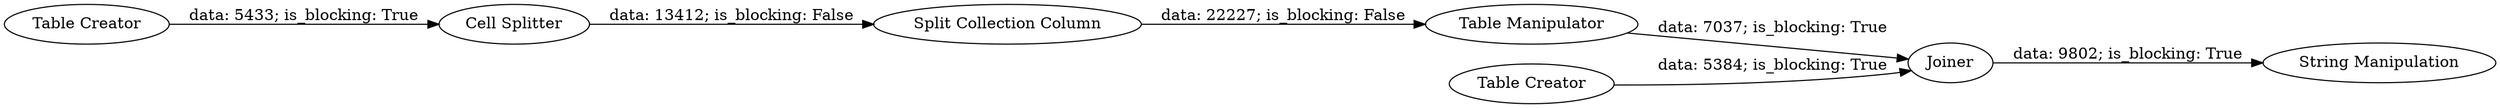 digraph {
	"5538969665476427899_6" [label=Joiner]
	"5538969665476427899_3" [label="Cell Splitter"]
	"5538969665476427899_5" [label="Table Manipulator"]
	"5538969665476427899_4" [label="Split Collection Column"]
	"5538969665476427899_2" [label="Table Creator"]
	"5538969665476427899_1" [label="Table Creator"]
	"5538969665476427899_7" [label="String Manipulation"]
	"5538969665476427899_6" -> "5538969665476427899_7" [label="data: 9802; is_blocking: True"]
	"5538969665476427899_5" -> "5538969665476427899_6" [label="data: 7037; is_blocking: True"]
	"5538969665476427899_3" -> "5538969665476427899_4" [label="data: 13412; is_blocking: False"]
	"5538969665476427899_2" -> "5538969665476427899_6" [label="data: 5384; is_blocking: True"]
	"5538969665476427899_1" -> "5538969665476427899_3" [label="data: 5433; is_blocking: True"]
	"5538969665476427899_4" -> "5538969665476427899_5" [label="data: 22227; is_blocking: False"]
	rankdir=LR
}
